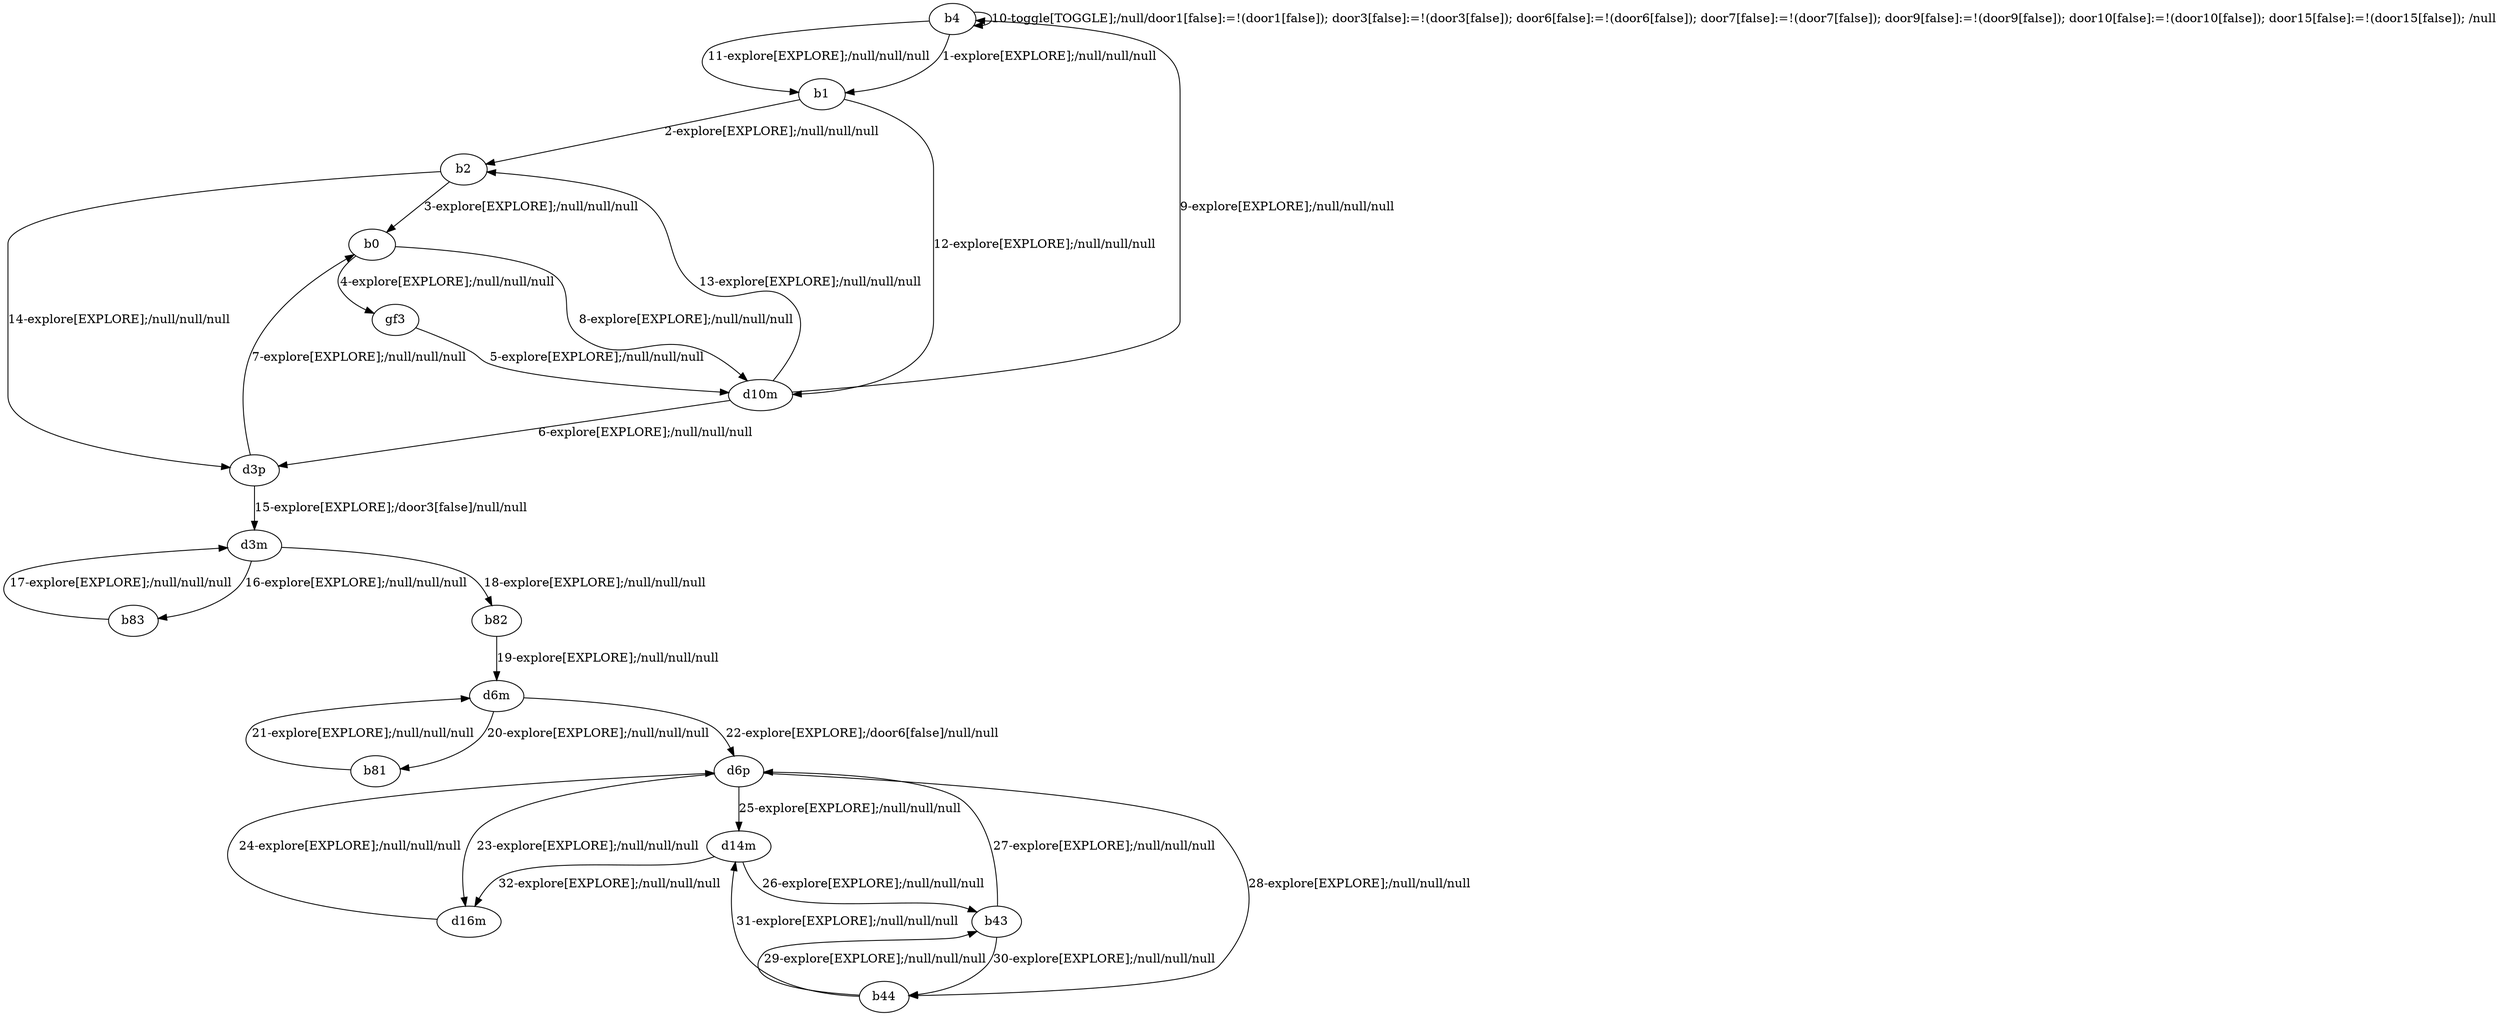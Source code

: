 # Total number of goals covered by this test: 8
# b44 --> b43
# d16m --> d6p
# b43 --> b44
# b81 --> d6m
# d14m --> d16m
# d6p --> d16m
# b44 --> d14m
# b43 --> d6p

digraph g {
"b4" -> "b1" [label = "1-explore[EXPLORE];/null/null/null"];
"b1" -> "b2" [label = "2-explore[EXPLORE];/null/null/null"];
"b2" -> "b0" [label = "3-explore[EXPLORE];/null/null/null"];
"b0" -> "gf3" [label = "4-explore[EXPLORE];/null/null/null"];
"gf3" -> "d10m" [label = "5-explore[EXPLORE];/null/null/null"];
"d10m" -> "d3p" [label = "6-explore[EXPLORE];/null/null/null"];
"d3p" -> "b0" [label = "7-explore[EXPLORE];/null/null/null"];
"b0" -> "d10m" [label = "8-explore[EXPLORE];/null/null/null"];
"d10m" -> "b4" [label = "9-explore[EXPLORE];/null/null/null"];
"b4" -> "b4" [label = "10-toggle[TOGGLE];/null/door1[false]:=!(door1[false]); door3[false]:=!(door3[false]); door6[false]:=!(door6[false]); door7[false]:=!(door7[false]); door9[false]:=!(door9[false]); door10[false]:=!(door10[false]); door15[false]:=!(door15[false]); /null"];
"b4" -> "b1" [label = "11-explore[EXPLORE];/null/null/null"];
"b1" -> "d10m" [label = "12-explore[EXPLORE];/null/null/null"];
"d10m" -> "b2" [label = "13-explore[EXPLORE];/null/null/null"];
"b2" -> "d3p" [label = "14-explore[EXPLORE];/null/null/null"];
"d3p" -> "d3m" [label = "15-explore[EXPLORE];/door3[false]/null/null"];
"d3m" -> "b83" [label = "16-explore[EXPLORE];/null/null/null"];
"b83" -> "d3m" [label = "17-explore[EXPLORE];/null/null/null"];
"d3m" -> "b82" [label = "18-explore[EXPLORE];/null/null/null"];
"b82" -> "d6m" [label = "19-explore[EXPLORE];/null/null/null"];
"d6m" -> "b81" [label = "20-explore[EXPLORE];/null/null/null"];
"b81" -> "d6m" [label = "21-explore[EXPLORE];/null/null/null"];
"d6m" -> "d6p" [label = "22-explore[EXPLORE];/door6[false]/null/null"];
"d6p" -> "d16m" [label = "23-explore[EXPLORE];/null/null/null"];
"d16m" -> "d6p" [label = "24-explore[EXPLORE];/null/null/null"];
"d6p" -> "d14m" [label = "25-explore[EXPLORE];/null/null/null"];
"d14m" -> "b43" [label = "26-explore[EXPLORE];/null/null/null"];
"b43" -> "d6p" [label = "27-explore[EXPLORE];/null/null/null"];
"d6p" -> "b44" [label = "28-explore[EXPLORE];/null/null/null"];
"b44" -> "b43" [label = "29-explore[EXPLORE];/null/null/null"];
"b43" -> "b44" [label = "30-explore[EXPLORE];/null/null/null"];
"b44" -> "d14m" [label = "31-explore[EXPLORE];/null/null/null"];
"d14m" -> "d16m" [label = "32-explore[EXPLORE];/null/null/null"];
}
